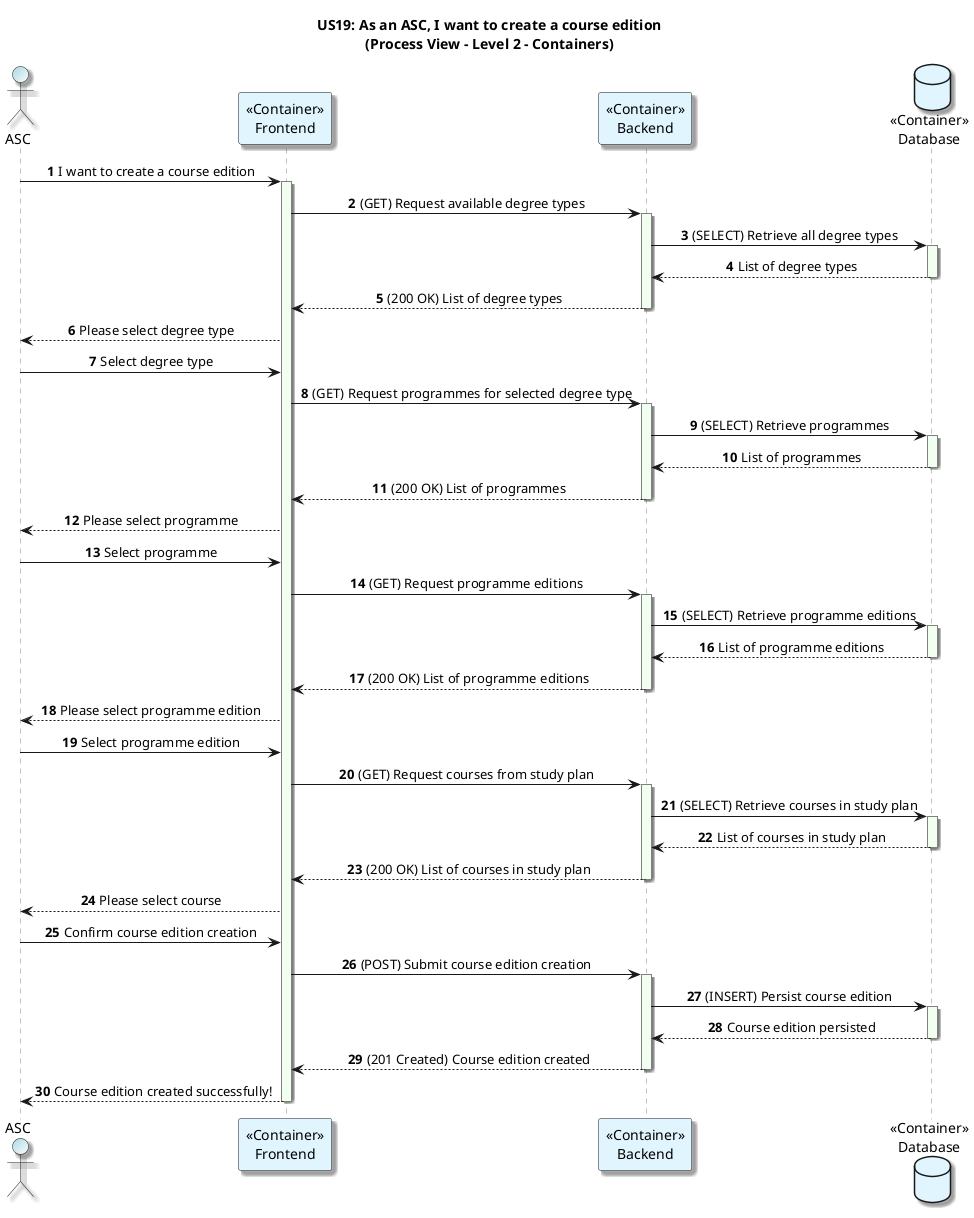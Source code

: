 @startuml
title: US19: As an ASC, I want to create a course edition\n(Process View - Level 2 - Containers)
autonumber

skinparam {
  ActivityPadding 2
  ActivityMargin 2
  BoxPadding 2
}
skinparam sequence {
    LifeLineBorderColor Grey
    LifeLineBackgroundColor HoneyDew
}
skinparam defaultTextAlignment center
skinparam shadowing true

actor ASC  #LightBlue/White
participant "<<Container>>\nFrontend" as Frontend #E1F5FE
participant "<<Container>>\nBackend" as Backend #E1F5FE
database "<<Container>>\nDatabase" as Database #E1F5FE

ASC -> Frontend: I want to create a course edition
activate Frontend

Frontend -> Backend: (GET) Request available degree types
activate Backend
Backend -> Database: (SELECT) Retrieve all degree types
activate Database
Database --> Backend: List of degree types
deactivate Database
Backend --> Frontend: (200 OK) List of degree types
deactivate Backend
Frontend --> ASC: Please select degree type

ASC -> Frontend: Select degree type
Frontend -> Backend: (GET) Request programmes for selected degree type
activate Backend
Backend -> Database: (SELECT) Retrieve programmes
activate Database
Database --> Backend: List of programmes
deactivate Database
Backend --> Frontend: (200 OK) List of programmes
deactivate Backend
Frontend --> ASC: Please select programme

ASC -> Frontend: Select programme
Frontend -> Backend: (GET) Request programme editions
activate Backend
Backend -> Database: (SELECT) Retrieve programme editions
activate Database
Database --> Backend: List of programme editions
deactivate Database
Backend --> Frontend: (200 OK) List of programme editions
deactivate Backend
Frontend --> ASC: Please select programme edition

ASC -> Frontend: Select programme edition
Frontend -> Backend: (GET) Request courses from study plan
activate Backend
Backend -> Database: (SELECT) Retrieve courses in study plan
activate Database
Database --> Backend: List of courses in study plan
deactivate Database
Backend --> Frontend: (200 OK) List of courses in study plan
deactivate Backend
Frontend --> ASC: Please select course

ASC -> Frontend: Confirm course edition creation
Frontend -> Backend: (POST) Submit course edition creation
activate Backend
  'Applies business rules:


Backend -> Database: (INSERT) Persist course edition
activate Database
Database --> Backend: Course edition persisted
deactivate Database

Backend --> Frontend: (201 Created) Course edition created
deactivate Backend
Frontend --> ASC: Course edition created successfully!
deactivate Frontend
@enduml
